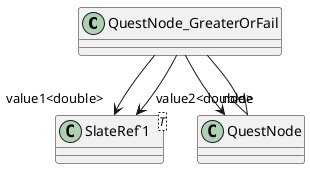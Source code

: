 @startuml
class QuestNode_GreaterOrFail {
}
class "SlateRef`1"<T> {
}
QuestNode <|-- QuestNode_GreaterOrFail
QuestNode_GreaterOrFail --> "value1<double>" "SlateRef`1"
QuestNode_GreaterOrFail --> "value2<double>" "SlateRef`1"
QuestNode_GreaterOrFail --> "node" QuestNode
@enduml
